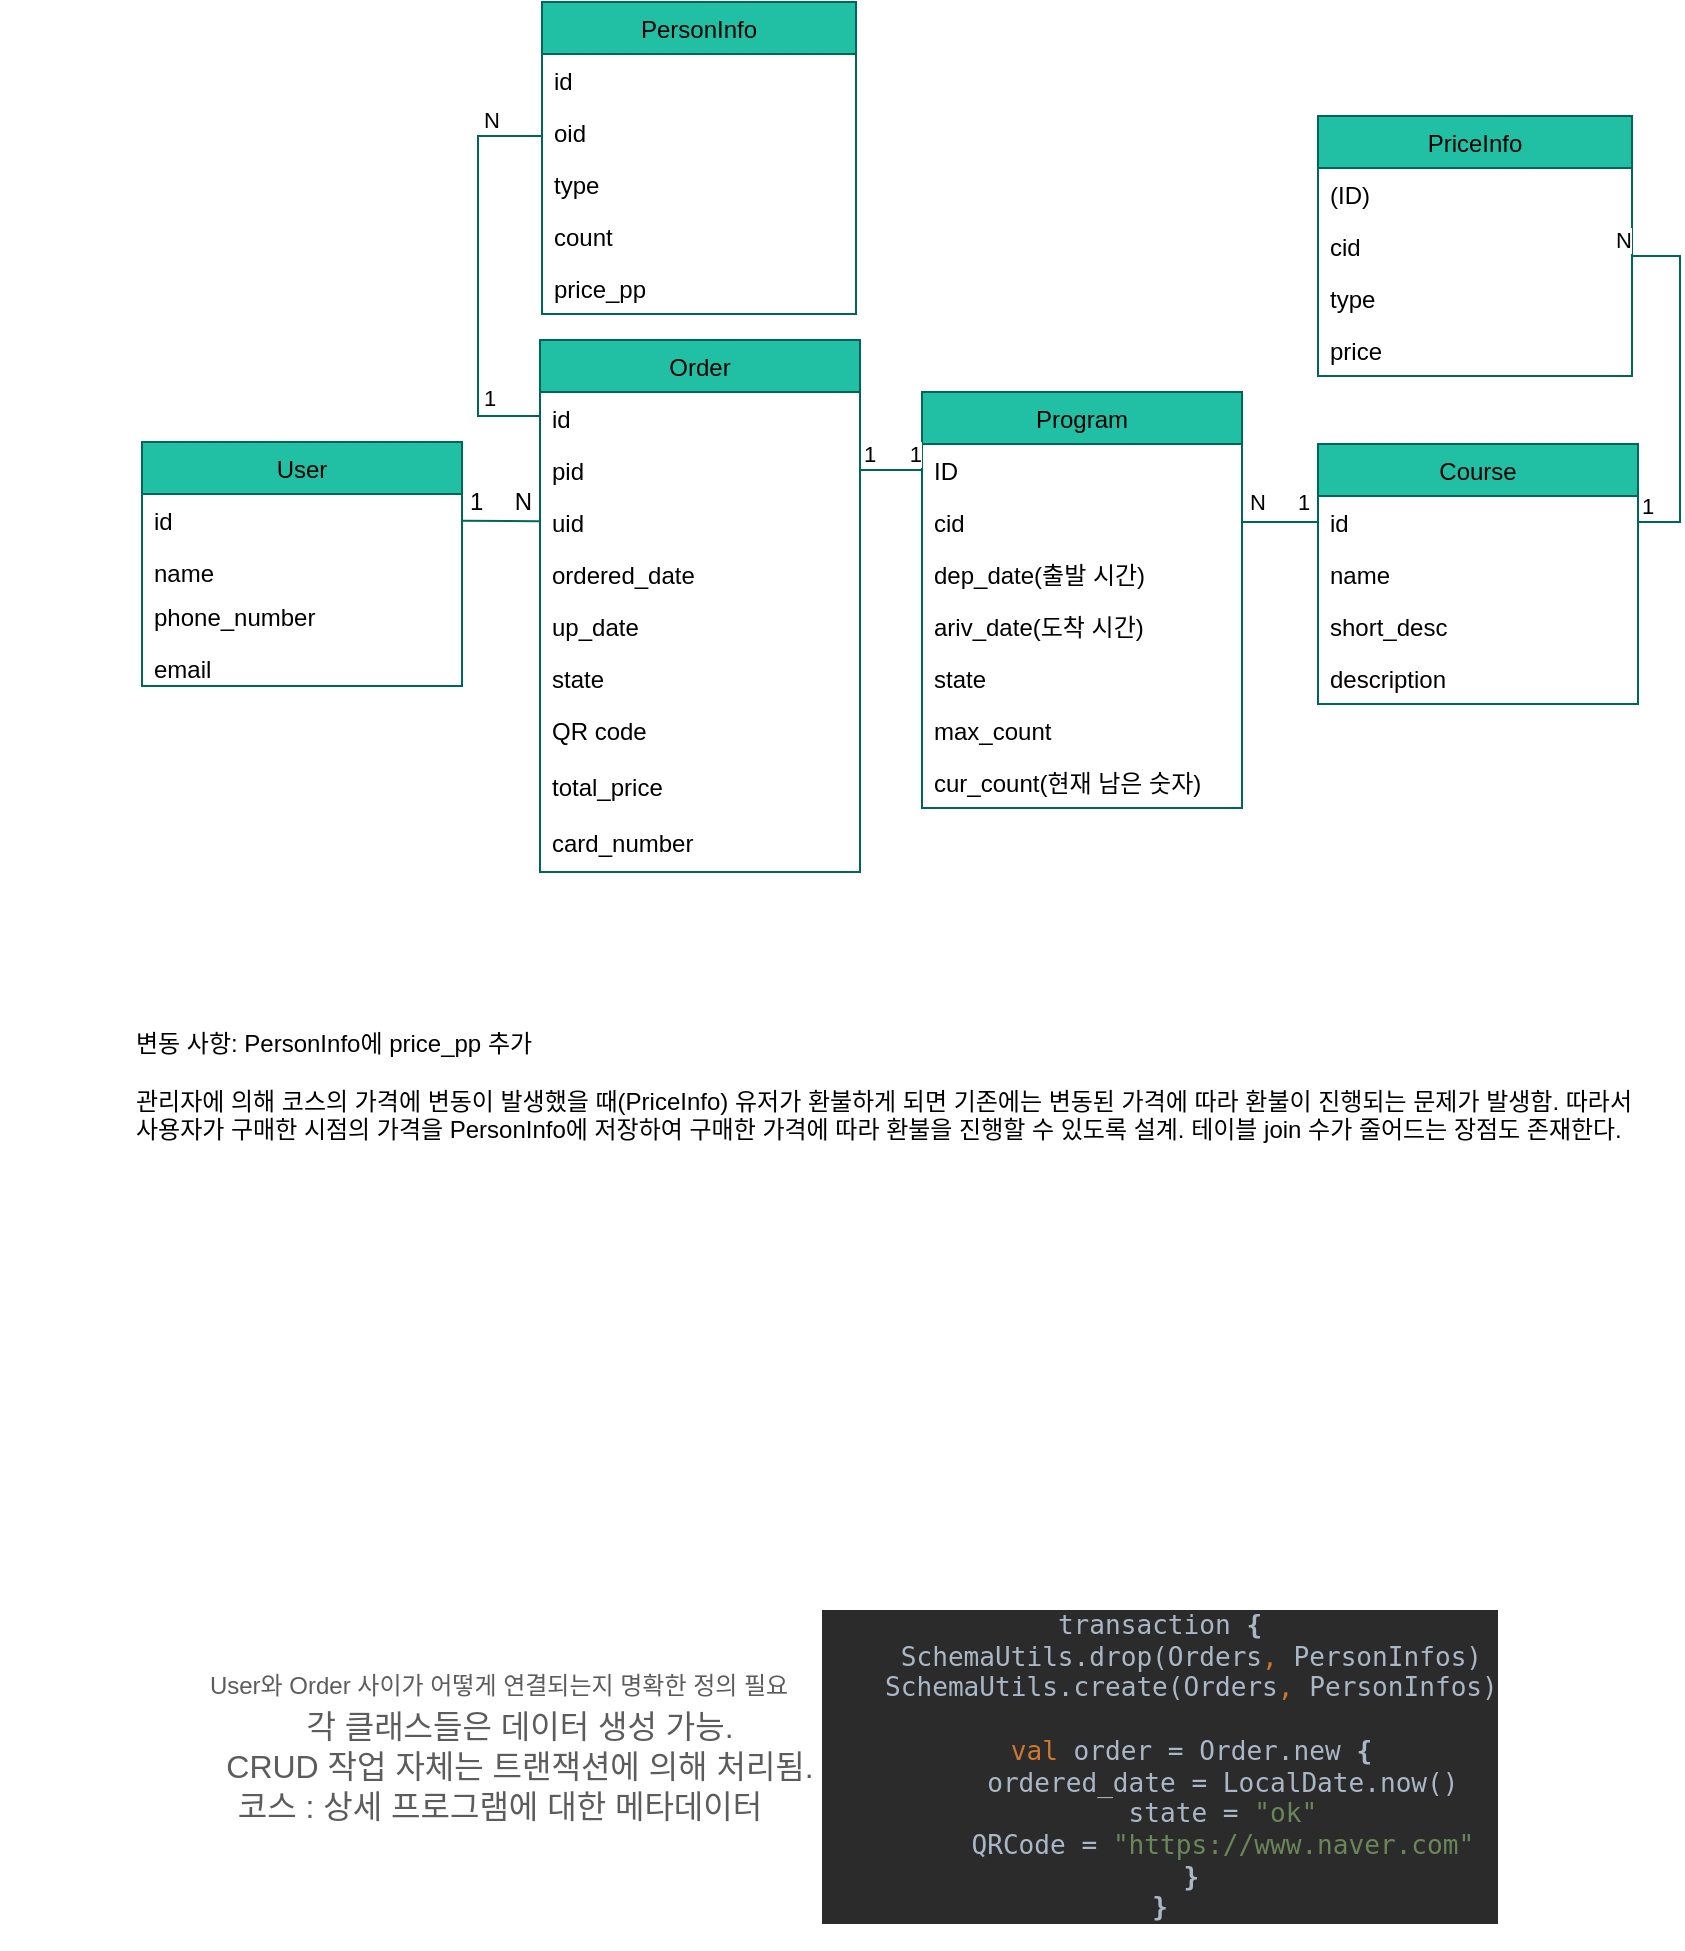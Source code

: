 <mxfile version="20.5.3" type="device"><diagram id="C5RBs43oDa-KdzZeNtuy" name="Page-1"><mxGraphModel dx="1038" dy="979" grid="0" gridSize="10" guides="1" tooltips="1" connect="1" arrows="1" fold="1" page="0" pageScale="1" pageWidth="827" pageHeight="1169" math="0" shadow="0"><root><mxCell id="WIyWlLk6GJQsqaUBKTNV-0"/><mxCell id="WIyWlLk6GJQsqaUBKTNV-1" parent="WIyWlLk6GJQsqaUBKTNV-0"/><mxCell id="zkfFHV4jXpPFQw0GAbJ--0" value="User" style="swimlane;fontStyle=0;align=center;verticalAlign=top;childLayout=stackLayout;horizontal=1;startSize=26;horizontalStack=0;resizeParent=1;resizeLast=0;collapsible=1;marginBottom=0;rounded=0;shadow=0;strokeWidth=1;fontColor=#000000;fontFamily=Helvetica;fillColor=#21C0A5;strokeColor=#006658;" parent="WIyWlLk6GJQsqaUBKTNV-1" vertex="1"><mxGeometry x="71" y="63" width="160" height="122" as="geometry"><mxRectangle x="230" y="140" width="160" height="26" as="alternateBounds"/></mxGeometry></mxCell><mxCell id="zkfFHV4jXpPFQw0GAbJ--1" value="id" style="text;align=left;verticalAlign=top;spacingLeft=4;spacingRight=4;overflow=hidden;rotatable=0;points=[[0,0.5],[1,0.5]];portConstraint=eastwest;fontColor=#000000;fontFamily=Helvetica;" parent="zkfFHV4jXpPFQw0GAbJ--0" vertex="1"><mxGeometry y="26" width="160" height="26" as="geometry"/></mxCell><mxCell id="F-wrZhNNG8FBFH7JtrFi-0" value="name" style="text;align=left;verticalAlign=top;spacingLeft=4;spacingRight=4;overflow=hidden;rotatable=0;points=[[0,0.5],[1,0.5]];portConstraint=eastwest;rounded=0;shadow=0;html=0;fontColor=#000000;fontFamily=Helvetica;" parent="zkfFHV4jXpPFQw0GAbJ--0" vertex="1"><mxGeometry y="52" width="160" height="22" as="geometry"/></mxCell><mxCell id="zkfFHV4jXpPFQw0GAbJ--2" value="phone_number" style="text;align=left;verticalAlign=top;spacingLeft=4;spacingRight=4;overflow=hidden;rotatable=0;points=[[0,0.5],[1,0.5]];portConstraint=eastwest;rounded=0;shadow=0;html=0;fontColor=#000000;fontFamily=Helvetica;" parent="zkfFHV4jXpPFQw0GAbJ--0" vertex="1"><mxGeometry y="74" width="160" height="26" as="geometry"/></mxCell><mxCell id="zkfFHV4jXpPFQw0GAbJ--3" value="email" style="text;align=left;verticalAlign=top;spacingLeft=4;spacingRight=4;overflow=hidden;rotatable=0;points=[[0,0.5],[1,0.5]];portConstraint=eastwest;rounded=0;shadow=0;html=0;fontColor=#000000;fontFamily=Helvetica;" parent="zkfFHV4jXpPFQw0GAbJ--0" vertex="1"><mxGeometry y="100" width="160" height="22" as="geometry"/></mxCell><mxCell id="zkfFHV4jXpPFQw0GAbJ--17" value="Order" style="swimlane;fontStyle=0;align=center;verticalAlign=top;childLayout=stackLayout;horizontal=1;startSize=26;horizontalStack=0;resizeParent=1;resizeLast=0;collapsible=1;marginBottom=0;rounded=0;shadow=0;strokeWidth=1;fontColor=#000000;fontFamily=Helvetica;fillColor=#21C0A5;strokeColor=#006658;" parent="WIyWlLk6GJQsqaUBKTNV-1" vertex="1"><mxGeometry x="270" y="12" width="160" height="266" as="geometry"><mxRectangle x="550" y="140" width="160" height="26" as="alternateBounds"/></mxGeometry></mxCell><mxCell id="zkfFHV4jXpPFQw0GAbJ--18" value="id" style="text;align=left;verticalAlign=top;spacingLeft=4;spacingRight=4;overflow=hidden;rotatable=0;points=[[0,0.5],[1,0.5]];portConstraint=eastwest;fontColor=#000000;fontFamily=Helvetica;" parent="zkfFHV4jXpPFQw0GAbJ--17" vertex="1"><mxGeometry y="26" width="160" height="26" as="geometry"/></mxCell><mxCell id="F-wrZhNNG8FBFH7JtrFi-25" value="pid" style="text;align=left;verticalAlign=top;spacingLeft=4;spacingRight=4;overflow=hidden;rotatable=0;points=[[0,0.5],[1,0.5]];portConstraint=eastwest;rounded=0;shadow=0;html=0;fontColor=#000000;fontFamily=Helvetica;" parent="zkfFHV4jXpPFQw0GAbJ--17" vertex="1"><mxGeometry y="52" width="160" height="26" as="geometry"/></mxCell><mxCell id="5Y2xwiwibnvkyIEBAKYX-18" value="uid" style="text;align=left;verticalAlign=top;spacingLeft=4;spacingRight=4;overflow=hidden;rotatable=0;points=[[0,0.5],[1,0.5]];portConstraint=eastwest;rounded=0;shadow=0;html=0;fontColor=#000000;fontFamily=Helvetica;" parent="zkfFHV4jXpPFQw0GAbJ--17" vertex="1"><mxGeometry y="78" width="160" height="26" as="geometry"/></mxCell><mxCell id="zkfFHV4jXpPFQw0GAbJ--19" value="ordered_date" style="text;align=left;verticalAlign=top;spacingLeft=4;spacingRight=4;overflow=hidden;rotatable=0;points=[[0,0.5],[1,0.5]];portConstraint=eastwest;rounded=0;shadow=0;html=0;fontColor=#000000;fontFamily=Helvetica;" parent="zkfFHV4jXpPFQw0GAbJ--17" vertex="1"><mxGeometry y="104" width="160" height="26" as="geometry"/></mxCell><mxCell id="5Y2xwiwibnvkyIEBAKYX-35" value="up_date" style="text;align=left;verticalAlign=top;spacingLeft=4;spacingRight=4;overflow=hidden;rotatable=0;points=[[0,0.5],[1,0.5]];portConstraint=eastwest;rounded=0;shadow=0;html=0;fontColor=#000000;fontFamily=Helvetica;" parent="zkfFHV4jXpPFQw0GAbJ--17" vertex="1"><mxGeometry y="130" width="160" height="26" as="geometry"/></mxCell><mxCell id="F-wrZhNNG8FBFH7JtrFi-1" value="state" style="text;align=left;verticalAlign=top;spacingLeft=4;spacingRight=4;overflow=hidden;rotatable=0;points=[[0,0.5],[1,0.5]];portConstraint=eastwest;rounded=0;shadow=0;html=0;fontColor=#000000;fontFamily=Helvetica;" parent="zkfFHV4jXpPFQw0GAbJ--17" vertex="1"><mxGeometry y="156" width="160" height="26" as="geometry"/></mxCell><mxCell id="F-wrZhNNG8FBFH7JtrFi-44" value="QR code" style="text;align=left;verticalAlign=top;spacingLeft=4;spacingRight=4;overflow=hidden;rotatable=0;points=[[0,0.5],[1,0.5]];portConstraint=eastwest;rounded=0;shadow=0;html=0;fontColor=#000000;fontFamily=Helvetica;" parent="zkfFHV4jXpPFQw0GAbJ--17" vertex="1"><mxGeometry y="182" width="160" height="28" as="geometry"/></mxCell><mxCell id="01S6FkQohtBCwtlQLOAQ-1" value="total_price" style="text;align=left;verticalAlign=top;spacingLeft=4;spacingRight=4;overflow=hidden;rotatable=0;points=[[0,0.5],[1,0.5]];portConstraint=eastwest;rounded=0;shadow=0;html=0;fontColor=#000000;fontFamily=Helvetica;" parent="zkfFHV4jXpPFQw0GAbJ--17" vertex="1"><mxGeometry y="210" width="160" height="28" as="geometry"/></mxCell><mxCell id="vv0s9vY8VkwT8kyHqqkv-0" value="card_number" style="text;align=left;verticalAlign=top;spacingLeft=4;spacingRight=4;overflow=hidden;rotatable=0;points=[[0,0.5],[1,0.5]];portConstraint=eastwest;rounded=0;shadow=0;html=0;fontColor=#000000;fontFamily=Helvetica;" parent="zkfFHV4jXpPFQw0GAbJ--17" vertex="1"><mxGeometry y="238" width="160" height="28" as="geometry"/></mxCell><mxCell id="F-wrZhNNG8FBFH7JtrFi-18" value="Program" style="swimlane;fontStyle=0;align=center;verticalAlign=top;childLayout=stackLayout;horizontal=1;startSize=26;horizontalStack=0;resizeParent=1;resizeLast=0;collapsible=1;marginBottom=0;rounded=0;shadow=0;strokeWidth=1;fontColor=#000000;fontFamily=Helvetica;fillColor=#21C0A5;strokeColor=#006658;" parent="WIyWlLk6GJQsqaUBKTNV-1" vertex="1"><mxGeometry x="461" y="38" width="160" height="208" as="geometry"><mxRectangle x="550" y="140" width="160" height="26" as="alternateBounds"/></mxGeometry></mxCell><mxCell id="F-wrZhNNG8FBFH7JtrFi-19" value="ID" style="text;align=left;verticalAlign=top;spacingLeft=4;spacingRight=4;overflow=hidden;rotatable=0;points=[[0,0.5],[1,0.5]];portConstraint=eastwest;fontColor=#000000;fontFamily=Helvetica;" parent="F-wrZhNNG8FBFH7JtrFi-18" vertex="1"><mxGeometry y="26" width="160" height="26" as="geometry"/></mxCell><mxCell id="trz5pSer5a7MHMcjs06M-1" value="cid" style="text;align=left;verticalAlign=top;spacingLeft=4;spacingRight=4;overflow=hidden;rotatable=0;points=[[0,0.5],[1,0.5]];portConstraint=eastwest;fontColor=#000000;fontFamily=Helvetica;" parent="F-wrZhNNG8FBFH7JtrFi-18" vertex="1"><mxGeometry y="52" width="160" height="26" as="geometry"/></mxCell><mxCell id="F-wrZhNNG8FBFH7JtrFi-22" value="dep_date(출발 시간)" style="text;align=left;verticalAlign=top;spacingLeft=4;spacingRight=4;overflow=hidden;rotatable=0;points=[[0,0.5],[1,0.5]];portConstraint=eastwest;rounded=0;shadow=0;html=0;fontColor=#000000;fontFamily=Helvetica;" parent="F-wrZhNNG8FBFH7JtrFi-18" vertex="1"><mxGeometry y="78" width="160" height="26" as="geometry"/></mxCell><mxCell id="F-wrZhNNG8FBFH7JtrFi-28" value="ariv_date(도착 시간)" style="text;align=left;verticalAlign=top;spacingLeft=4;spacingRight=4;overflow=hidden;rotatable=0;points=[[0,0.5],[1,0.5]];portConstraint=eastwest;rounded=0;shadow=0;html=0;fontColor=#000000;fontFamily=Helvetica;" parent="F-wrZhNNG8FBFH7JtrFi-18" vertex="1"><mxGeometry y="104" width="160" height="26" as="geometry"/></mxCell><mxCell id="-03dyeJHrrSIX281upBC-0" value="state" style="text;align=left;verticalAlign=top;spacingLeft=4;spacingRight=4;overflow=hidden;rotatable=0;points=[[0,0.5],[1,0.5]];portConstraint=eastwest;rounded=0;shadow=0;html=0;fontColor=#000000;fontFamily=Helvetica;" parent="F-wrZhNNG8FBFH7JtrFi-18" vertex="1"><mxGeometry y="130" width="160" height="26" as="geometry"/></mxCell><mxCell id="F-wrZhNNG8FBFH7JtrFi-23" value="max_count" style="text;align=left;verticalAlign=top;spacingLeft=4;spacingRight=4;overflow=hidden;rotatable=0;points=[[0,0.5],[1,0.5]];portConstraint=eastwest;rounded=0;shadow=0;html=0;fontColor=#000000;fontFamily=Helvetica;" parent="F-wrZhNNG8FBFH7JtrFi-18" vertex="1"><mxGeometry y="156" width="160" height="26" as="geometry"/></mxCell><mxCell id="trz5pSer5a7MHMcjs06M-0" value="cur_count(현재 남은 숫자)" style="text;align=left;verticalAlign=top;spacingLeft=4;spacingRight=4;overflow=hidden;rotatable=0;points=[[0,0.5],[1,0.5]];portConstraint=eastwest;rounded=0;shadow=0;html=0;fontColor=#000000;fontFamily=Helvetica;" parent="F-wrZhNNG8FBFH7JtrFi-18" vertex="1"><mxGeometry y="182" width="160" height="26" as="geometry"/></mxCell><mxCell id="F-wrZhNNG8FBFH7JtrFi-33" value="PriceInfo" style="swimlane;fontStyle=0;align=center;verticalAlign=top;childLayout=stackLayout;horizontal=1;startSize=26;horizontalStack=0;resizeParent=1;resizeLast=0;collapsible=1;marginBottom=0;rounded=0;shadow=0;strokeWidth=1;fontColor=#000000;fontFamily=Helvetica;fillColor=#21C0A5;strokeColor=#006658;" parent="WIyWlLk6GJQsqaUBKTNV-1" vertex="1"><mxGeometry x="659" y="-100" width="157" height="130" as="geometry"><mxRectangle x="130" y="380" width="160" height="26" as="alternateBounds"/></mxGeometry></mxCell><mxCell id="5Y2xwiwibnvkyIEBAKYX-2" value="(ID)" style="text;align=left;verticalAlign=top;spacingLeft=4;spacingRight=4;overflow=hidden;rotatable=0;points=[[0,0.5],[1,0.5]];portConstraint=eastwest;fontColor=#000000;fontFamily=Helvetica;" parent="F-wrZhNNG8FBFH7JtrFi-33" vertex="1"><mxGeometry y="26" width="157" height="26" as="geometry"/></mxCell><mxCell id="Md_-f9CdHLkO-9RKRYzK-1" value="cid" style="text;align=left;verticalAlign=top;spacingLeft=4;spacingRight=4;overflow=hidden;rotatable=0;points=[[0,0.5],[1,0.5]];portConstraint=eastwest;fontColor=#000000;fontFamily=Helvetica;" parent="F-wrZhNNG8FBFH7JtrFi-33" vertex="1"><mxGeometry y="52" width="157" height="26" as="geometry"/></mxCell><mxCell id="trz5pSer5a7MHMcjs06M-2" value="type" style="text;align=left;verticalAlign=top;spacingLeft=4;spacingRight=4;overflow=hidden;rotatable=0;points=[[0,0.5],[1,0.5]];portConstraint=eastwest;fontColor=#000000;fontFamily=Helvetica;" parent="F-wrZhNNG8FBFH7JtrFi-33" vertex="1"><mxGeometry y="78" width="157" height="26" as="geometry"/></mxCell><mxCell id="5Y2xwiwibnvkyIEBAKYX-1" value="price" style="text;align=left;verticalAlign=top;spacingLeft=4;spacingRight=4;overflow=hidden;rotatable=0;points=[[0,0.5],[1,0.5]];portConstraint=eastwest;fontColor=#000000;fontFamily=Helvetica;" parent="F-wrZhNNG8FBFH7JtrFi-33" vertex="1"><mxGeometry y="104" width="157" height="26" as="geometry"/></mxCell><mxCell id="F-wrZhNNG8FBFH7JtrFi-47" value="Course" style="swimlane;fontStyle=0;align=center;verticalAlign=top;childLayout=stackLayout;horizontal=1;startSize=26;horizontalStack=0;resizeParent=1;resizeLast=0;collapsible=1;marginBottom=0;rounded=0;shadow=0;strokeWidth=1;fontColor=#000000;fontFamily=Helvetica;fillColor=#21C0A5;strokeColor=#006658;" parent="WIyWlLk6GJQsqaUBKTNV-1" vertex="1"><mxGeometry x="659" y="64" width="160" height="130" as="geometry"><mxRectangle x="550" y="140" width="160" height="26" as="alternateBounds"/></mxGeometry></mxCell><mxCell id="F-wrZhNNG8FBFH7JtrFi-48" value="id" style="text;align=left;verticalAlign=top;spacingLeft=4;spacingRight=4;overflow=hidden;rotatable=0;points=[[0,0.5],[1,0.5]];portConstraint=eastwest;shadow=1;fontColor=#000000;fontFamily=Helvetica;" parent="F-wrZhNNG8FBFH7JtrFi-47" vertex="1"><mxGeometry y="26" width="160" height="26" as="geometry"/></mxCell><mxCell id="F-wrZhNNG8FBFH7JtrFi-50" value="name" style="text;align=left;verticalAlign=top;spacingLeft=4;spacingRight=4;overflow=hidden;rotatable=0;points=[[0,0.5],[1,0.5]];portConstraint=eastwest;rounded=0;shadow=0;html=0;fontColor=#000000;fontFamily=Helvetica;" parent="F-wrZhNNG8FBFH7JtrFi-47" vertex="1"><mxGeometry y="52" width="160" height="26" as="geometry"/></mxCell><mxCell id="SdJUm8A70ap4Ch0ky813-2" value="short_desc" style="text;align=left;verticalAlign=top;spacingLeft=4;spacingRight=4;overflow=hidden;rotatable=0;points=[[0,0.5],[1,0.5]];portConstraint=eastwest;rounded=0;shadow=0;html=0;fontColor=#000000;fontFamily=Helvetica;" parent="F-wrZhNNG8FBFH7JtrFi-47" vertex="1"><mxGeometry y="78" width="160" height="26" as="geometry"/></mxCell><mxCell id="ERK2yWA5DSkfIDY8DZL1-2" value="description" style="text;align=left;verticalAlign=top;spacingLeft=4;spacingRight=4;overflow=hidden;rotatable=0;points=[[0,0.5],[1,0.5]];portConstraint=eastwest;rounded=0;shadow=0;html=0;fontColor=#000000;fontFamily=Helvetica;" vertex="1" parent="F-wrZhNNG8FBFH7JtrFi-47"><mxGeometry y="104" width="160" height="26" as="geometry"/></mxCell><mxCell id="F-wrZhNNG8FBFH7JtrFi-67" value="PersonInfo" style="swimlane;fontStyle=0;align=center;verticalAlign=top;childLayout=stackLayout;horizontal=1;startSize=26;horizontalStack=0;resizeParent=1;resizeLast=0;collapsible=1;marginBottom=0;rounded=0;shadow=0;strokeWidth=1;fontColor=#000000;fontFamily=Helvetica;fillColor=#21C0A5;strokeColor=#006658;" parent="WIyWlLk6GJQsqaUBKTNV-1" vertex="1"><mxGeometry x="271" y="-157" width="157" height="156" as="geometry"><mxRectangle x="130" y="380" width="160" height="26" as="alternateBounds"/></mxGeometry></mxCell><mxCell id="F-wrZhNNG8FBFH7JtrFi-69" value="id" style="text;align=left;verticalAlign=top;spacingLeft=4;spacingRight=4;overflow=hidden;rotatable=0;points=[[0,0.5],[1,0.5]];portConstraint=eastwest;fontColor=#000000;fontFamily=Helvetica;" parent="F-wrZhNNG8FBFH7JtrFi-67" vertex="1"><mxGeometry y="26" width="157" height="26" as="geometry"/></mxCell><mxCell id="5Y2xwiwibnvkyIEBAKYX-3" value="oid" style="text;align=left;verticalAlign=top;spacingLeft=4;spacingRight=4;overflow=hidden;rotatable=0;points=[[0,0.5],[1,0.5]];portConstraint=eastwest;fontColor=#000000;fontFamily=Helvetica;" parent="F-wrZhNNG8FBFH7JtrFi-67" vertex="1"><mxGeometry y="52" width="157" height="26" as="geometry"/></mxCell><mxCell id="F-wrZhNNG8FBFH7JtrFi-77" value="type" style="text;align=left;verticalAlign=top;spacingLeft=4;spacingRight=4;overflow=hidden;rotatable=0;points=[[0,0.5],[1,0.5]];portConstraint=eastwest;fontColor=#000000;fontFamily=Helvetica;" parent="F-wrZhNNG8FBFH7JtrFi-67" vertex="1"><mxGeometry y="78" width="157" height="26" as="geometry"/></mxCell><mxCell id="5Y2xwiwibnvkyIEBAKYX-4" value="count" style="text;align=left;verticalAlign=top;spacingLeft=4;spacingRight=4;overflow=hidden;rotatable=0;points=[[0,0.5],[1,0.5]];portConstraint=eastwest;fontColor=#000000;fontFamily=Helvetica;" parent="F-wrZhNNG8FBFH7JtrFi-67" vertex="1"><mxGeometry y="104" width="157" height="26" as="geometry"/></mxCell><mxCell id="Md_-f9CdHLkO-9RKRYzK-0" value="price_pp" style="text;align=left;verticalAlign=top;spacingLeft=4;spacingRight=4;overflow=hidden;rotatable=0;points=[[0,0.5],[1,0.5]];portConstraint=eastwest;fontColor=#000000;fontFamily=Helvetica;" parent="F-wrZhNNG8FBFH7JtrFi-67" vertex="1"><mxGeometry y="130" width="157" height="26" as="geometry"/></mxCell><mxCell id="SdJUm8A70ap4Ch0ky813-0" value="각 클래스들은 데이터 생성 가능.&lt;br&gt;CRUD 작업 자체는 트랜잭션에 의해 처리됨." style="text;strokeColor=none;fillColor=none;html=1;align=center;verticalAlign=middle;whiteSpace=wrap;rounded=0;fontSize=16;fontColor=#5C5C5C;" parent="WIyWlLk6GJQsqaUBKTNV-1" vertex="1"><mxGeometry y="700" width="520" height="30" as="geometry"/></mxCell><mxCell id="SdJUm8A70ap4Ch0ky813-1" value="&lt;pre style=&quot;background-color:#2b2b2b;color:#a9b7c6;font-family:'JetBrains Mono',monospace;font-size:9.8pt;&quot;&gt;&lt;pre style=&quot;font-family: &amp;quot;JetBrains Mono&amp;quot;, monospace; font-size: 9.8pt;&quot;&gt;transaction &lt;span style=&quot;font-weight:bold;&quot;&gt;{&lt;br&gt;&lt;/span&gt;&lt;span style=&quot;font-weight:bold;&quot;&gt;    &lt;/span&gt;SchemaUtils.drop(Orders&lt;span style=&quot;color:#cc7832;&quot;&gt;, &lt;/span&gt;PersonInfos)&lt;br&gt;    SchemaUtils.create(Orders&lt;span style=&quot;color:#cc7832;&quot;&gt;, &lt;/span&gt;PersonInfos)&lt;br&gt;&lt;br&gt;    &lt;span style=&quot;color:#cc7832;&quot;&gt;val &lt;/span&gt;order = Order.new &lt;span style=&quot;font-weight:bold;&quot;&gt;{&lt;br&gt;&lt;/span&gt;&lt;span style=&quot;font-weight:bold;&quot;&gt;        &lt;/span&gt;ordered_date = LocalDate.now()&lt;br&gt;        state = &lt;span style=&quot;color:#6a8759;&quot;&gt;&quot;ok&quot;&lt;br&gt;&lt;/span&gt;&lt;span style=&quot;color:#6a8759;&quot;&gt;        &lt;/span&gt;QRCode = &lt;span style=&quot;color:#6a8759;&quot;&gt;&quot;https://www.naver.com&quot;&lt;br&gt;&lt;/span&gt;&lt;span style=&quot;color:#6a8759;&quot;&gt;    &lt;/span&gt;&lt;span style=&quot;font-weight:bold;&quot;&gt;}&lt;br&gt;&lt;/span&gt;&lt;span style=&quot;font-weight:bold;&quot;&gt;}&lt;br&gt;&lt;/span&gt;&lt;/pre&gt;&lt;/pre&gt;" style="text;strokeColor=none;fillColor=none;html=1;align=center;verticalAlign=middle;whiteSpace=wrap;rounded=0;fontSize=16;fontColor=#5C5C5C;" parent="WIyWlLk6GJQsqaUBKTNV-1" vertex="1"><mxGeometry x="550" y="710" width="60" height="30" as="geometry"/></mxCell><mxCell id="SdJUm8A70ap4Ch0ky813-4" value="코스 : 상세 프로그램에 대한 메타데이터" style="text;strokeColor=none;fillColor=none;html=1;align=center;verticalAlign=middle;whiteSpace=wrap;rounded=0;fontSize=16;fontColor=#5C5C5C;" parent="WIyWlLk6GJQsqaUBKTNV-1" vertex="1"><mxGeometry x="40" y="730" width="420" height="30" as="geometry"/></mxCell><mxCell id="01S6FkQohtBCwtlQLOAQ-2" value="User와 Order 사이가 어떻게 연결되는지 명확한 정의 필요" style="text;html=1;align=center;verticalAlign=middle;resizable=0;points=[];autosize=1;strokeColor=none;fillColor=none;fontColor=#5C5C5C;" parent="WIyWlLk6GJQsqaUBKTNV-1" vertex="1"><mxGeometry x="84" y="670" width="330" height="30" as="geometry"/></mxCell><mxCell id="01S6FkQohtBCwtlQLOAQ-11" value="" style="endArrow=none;html=1;edgeStyle=orthogonalEdgeStyle;rounded=0;fontColor=#000000;fontFamily=Helvetica;strokeColor=#006658;" parent="WIyWlLk6GJQsqaUBKTNV-1" source="F-wrZhNNG8FBFH7JtrFi-48" target="trz5pSer5a7MHMcjs06M-1" edge="1"><mxGeometry relative="1" as="geometry"><mxPoint x="560" y="310" as="sourcePoint"/><mxPoint x="670" y="310" as="targetPoint"/></mxGeometry></mxCell><mxCell id="01S6FkQohtBCwtlQLOAQ-12" value="1" style="edgeLabel;resizable=0;html=1;align=left;verticalAlign=bottom;fontColor=#000000;fontFamily=Helvetica;" parent="01S6FkQohtBCwtlQLOAQ-11" connectable="0" vertex="1"><mxGeometry x="-1" relative="1" as="geometry"><mxPoint x="-12" y="-2" as="offset"/></mxGeometry></mxCell><mxCell id="01S6FkQohtBCwtlQLOAQ-13" value="N" style="edgeLabel;resizable=0;html=1;align=right;verticalAlign=bottom;fontColor=#000000;fontFamily=Helvetica;" parent="01S6FkQohtBCwtlQLOAQ-11" connectable="0" vertex="1"><mxGeometry x="1" relative="1" as="geometry"><mxPoint x="12" y="-2" as="offset"/></mxGeometry></mxCell><mxCell id="01S6FkQohtBCwtlQLOAQ-14" value="" style="endArrow=none;html=1;edgeStyle=orthogonalEdgeStyle;rounded=0;fontColor=#000000;fontFamily=Helvetica;strokeColor=#006658;" parent="WIyWlLk6GJQsqaUBKTNV-1" source="zkfFHV4jXpPFQw0GAbJ--18" target="5Y2xwiwibnvkyIEBAKYX-3" edge="1"><mxGeometry relative="1" as="geometry"><mxPoint x="240" y="50" as="sourcePoint"/><mxPoint x="230" y="-90" as="targetPoint"/><Array as="points"><mxPoint x="239" y="50"/><mxPoint x="239" y="-90"/></Array></mxGeometry></mxCell><mxCell id="01S6FkQohtBCwtlQLOAQ-15" value="1" style="edgeLabel;resizable=0;html=1;align=left;verticalAlign=bottom;fontColor=#000000;fontFamily=Helvetica;" parent="01S6FkQohtBCwtlQLOAQ-14" connectable="0" vertex="1"><mxGeometry x="-1" relative="1" as="geometry"><mxPoint x="-30" y="-1" as="offset"/></mxGeometry></mxCell><mxCell id="01S6FkQohtBCwtlQLOAQ-16" value="N" style="edgeLabel;resizable=0;html=1;align=right;verticalAlign=bottom;fontColor=#000000;fontFamily=Helvetica;" parent="01S6FkQohtBCwtlQLOAQ-14" connectable="0" vertex="1"><mxGeometry x="1" relative="1" as="geometry"><mxPoint x="-21" as="offset"/></mxGeometry></mxCell><mxCell id="01S6FkQohtBCwtlQLOAQ-17" value="" style="endArrow=none;html=1;edgeStyle=orthogonalEdgeStyle;rounded=0;fontColor=#000000;fontFamily=Helvetica;strokeColor=#006658;" parent="WIyWlLk6GJQsqaUBKTNV-1" source="F-wrZhNNG8FBFH7JtrFi-25" target="F-wrZhNNG8FBFH7JtrFi-19" edge="1"><mxGeometry relative="1" as="geometry"><mxPoint x="690" y="170" as="sourcePoint"/><mxPoint x="850" y="170" as="targetPoint"/></mxGeometry></mxCell><mxCell id="01S6FkQohtBCwtlQLOAQ-18" value="1" style="edgeLabel;resizable=0;html=1;align=left;verticalAlign=bottom;fontColor=#000000;fontFamily=Helvetica;" parent="01S6FkQohtBCwtlQLOAQ-17" connectable="0" vertex="1"><mxGeometry x="-1" relative="1" as="geometry"/></mxCell><mxCell id="01S6FkQohtBCwtlQLOAQ-19" value="1" style="edgeLabel;resizable=0;html=1;align=right;verticalAlign=bottom;fontColor=#000000;fontFamily=Helvetica;" parent="01S6FkQohtBCwtlQLOAQ-17" connectable="0" vertex="1"><mxGeometry x="1" relative="1" as="geometry"/></mxCell><mxCell id="01S6FkQohtBCwtlQLOAQ-8" value="" style="endArrow=none;html=1;edgeStyle=orthogonalEdgeStyle;rounded=0;fontColor=#000000;fontFamily=Helvetica;strokeColor=#006658;" parent="WIyWlLk6GJQsqaUBKTNV-1" source="F-wrZhNNG8FBFH7JtrFi-48" target="Md_-f9CdHLkO-9RKRYzK-1" edge="1"><mxGeometry relative="1" as="geometry"><mxPoint x="849" y="279" as="sourcePoint"/><mxPoint x="840" y="-90" as="targetPoint"/><Array as="points"><mxPoint x="840" y="103"/><mxPoint x="840" y="-30"/></Array></mxGeometry></mxCell><mxCell id="01S6FkQohtBCwtlQLOAQ-9" value="1" style="edgeLabel;resizable=0;html=1;align=left;verticalAlign=bottom;fontColor=#000000;fontFamily=Helvetica;" parent="01S6FkQohtBCwtlQLOAQ-8" connectable="0" vertex="1"><mxGeometry x="-1" relative="1" as="geometry"/></mxCell><mxCell id="01S6FkQohtBCwtlQLOAQ-10" value="N" style="edgeLabel;resizable=0;html=1;align=right;verticalAlign=bottom;fontColor=#000000;fontFamily=Helvetica;" parent="01S6FkQohtBCwtlQLOAQ-8" connectable="0" vertex="1"><mxGeometry x="1" relative="1" as="geometry"/></mxCell><mxCell id="5Y2xwiwibnvkyIEBAKYX-22" value="" style="endArrow=none;html=1;rounded=0;fontColor=#000000;fontFamily=Helvetica;strokeColor=#006658;" parent="WIyWlLk6GJQsqaUBKTNV-1" source="zkfFHV4jXpPFQw0GAbJ--1" target="5Y2xwiwibnvkyIEBAKYX-18" edge="1"><mxGeometry relative="1" as="geometry"><mxPoint x="380" y="80" as="sourcePoint"/><mxPoint x="540" y="80" as="targetPoint"/></mxGeometry></mxCell><mxCell id="5Y2xwiwibnvkyIEBAKYX-23" value="1" style="resizable=0;html=1;align=left;verticalAlign=bottom;fontColor=#000000;fontFamily=Helvetica;fillColor=#21C0A5;strokeColor=#006658;" parent="5Y2xwiwibnvkyIEBAKYX-22" connectable="0" vertex="1"><mxGeometry x="-1" relative="1" as="geometry"><mxPoint x="2" y="-1" as="offset"/></mxGeometry></mxCell><mxCell id="5Y2xwiwibnvkyIEBAKYX-24" value="N" style="resizable=0;html=1;align=right;verticalAlign=bottom;fontColor=#000000;fontFamily=Helvetica;fillColor=#21C0A5;strokeColor=#006658;" parent="5Y2xwiwibnvkyIEBAKYX-22" connectable="0" vertex="1"><mxGeometry x="1" relative="1" as="geometry"><mxPoint x="-3" y="-1" as="offset"/></mxGeometry></mxCell><mxCell id="Md_-f9CdHLkO-9RKRYzK-2" value="&lt;font color=&quot;#000000&quot;&gt;변동 사항: PersonInfo에 price_pp 추가&lt;br&gt;&lt;br&gt;관리자에 의해 코스의 가격에 변동이 발생했을 때(PriceInfo) 유저가 환불하게 되면 기존에는 변동된 가격에 따라 환불이 진행되는 문제가 발생함. 따라서 사용자가 구매한 시점의 가격을 PersonInfo에 저장하여 구매한 가격에 따라 환불을 진행할 수 있도록 설계. 테이블 join 수가 줄어드는 장점도 존재한다.&lt;/font&gt;" style="text;html=1;strokeColor=none;fillColor=none;align=left;verticalAlign=middle;whiteSpace=wrap;rounded=0;shadow=1;fontColor=#5C5C5C;" parent="WIyWlLk6GJQsqaUBKTNV-1" vertex="1"><mxGeometry x="66" y="345" width="760" height="80" as="geometry"/></mxCell></root></mxGraphModel></diagram></mxfile>